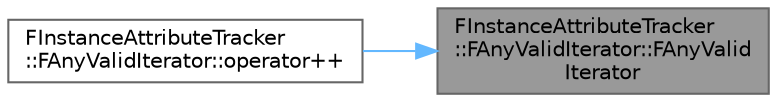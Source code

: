 digraph "FInstanceAttributeTracker::FAnyValidIterator::FAnyValidIterator"
{
 // INTERACTIVE_SVG=YES
 // LATEX_PDF_SIZE
  bgcolor="transparent";
  edge [fontname=Helvetica,fontsize=10,labelfontname=Helvetica,labelfontsize=10];
  node [fontname=Helvetica,fontsize=10,shape=box,height=0.2,width=0.4];
  rankdir="RL";
  Node1 [id="Node000001",label="FInstanceAttributeTracker\l::FAnyValidIterator::FAnyValid\lIterator",height=0.2,width=0.4,color="gray40", fillcolor="grey60", style="filled", fontcolor="black",tooltip=" "];
  Node1 -> Node2 [id="edge1_Node000001_Node000002",dir="back",color="steelblue1",style="solid",tooltip=" "];
  Node2 [id="Node000002",label="FInstanceAttributeTracker\l::FAnyValidIterator::operator++",height=0.2,width=0.4,color="grey40", fillcolor="white", style="filled",URL="$d0/db5/classFInstanceAttributeTracker_1_1FAnyValidIterator.html#aa772ed15388b9a4b4b4058911a20f0e9",tooltip=" "];
}
